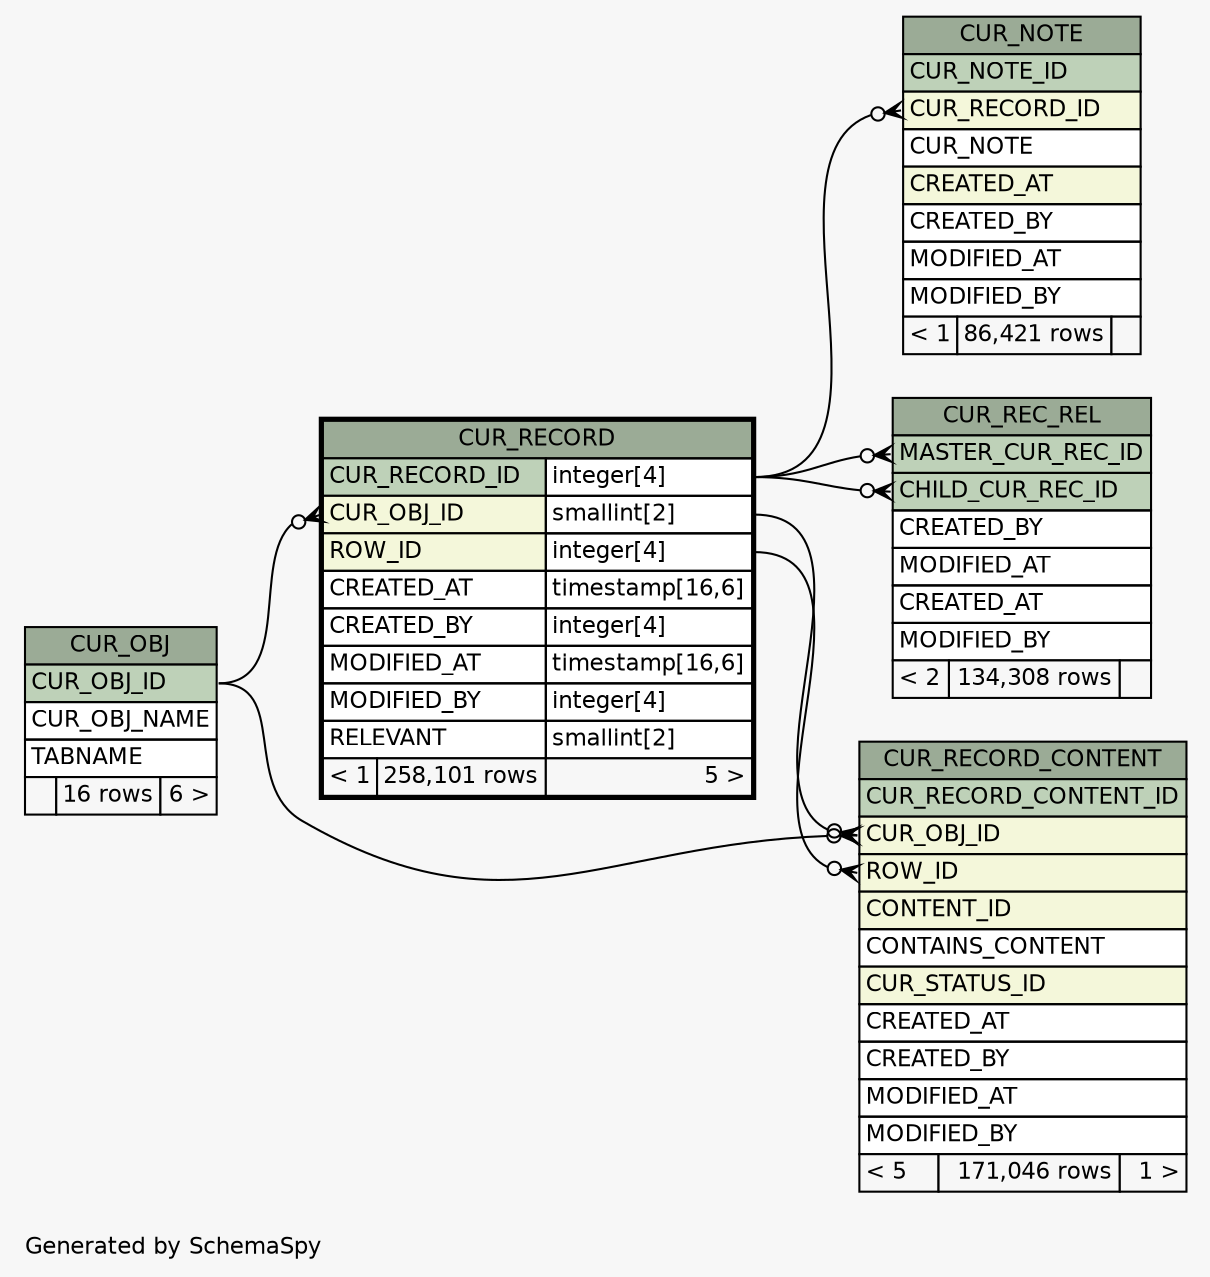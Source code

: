 // dot 2.38.0 on Windows 10 10.0
// SchemaSpy rev Unknown
digraph "oneDegreeRelationshipsDiagram" {
  graph [
    rankdir="RL"
    bgcolor="#f7f7f7"
    label="\nGenerated by SchemaSpy"
    labeljust="l"
    nodesep="0.18"
    ranksep="0.46"
    fontname="Helvetica"
    fontsize="11"
  ];
  node [
    fontname="Helvetica"
    fontsize="11"
    shape="plaintext"
  ];
  edge [
    arrowsize="0.8"
  ];
  "CUR_NOTE":"CUR_RECORD_ID":w -> "CUR_RECORD":"CUR_RECORD_ID.type":e [arrowhead=none dir=back arrowtail=crowodot];
  "CUR_REC_REL":"CHILD_CUR_REC_ID":w -> "CUR_RECORD":"CUR_RECORD_ID.type":e [arrowhead=none dir=back arrowtail=crowodot];
  "CUR_REC_REL":"MASTER_CUR_REC_ID":w -> "CUR_RECORD":"CUR_RECORD_ID.type":e [arrowhead=none dir=back arrowtail=crowodot];
  "CUR_RECORD":"CUR_OBJ_ID":w -> "CUR_OBJ":"CUR_OBJ_ID":e [arrowhead=none dir=back arrowtail=crowodot];
  "CUR_RECORD_CONTENT":"CUR_OBJ_ID":w -> "CUR_OBJ":"CUR_OBJ_ID":e [arrowhead=none dir=back arrowtail=crowodot];
  "CUR_RECORD_CONTENT":"CUR_OBJ_ID":w -> "CUR_RECORD":"CUR_OBJ_ID.type":e [arrowhead=none dir=back arrowtail=crowodot];
  "CUR_RECORD_CONTENT":"ROW_ID":w -> "CUR_RECORD":"ROW_ID.type":e [arrowhead=none dir=back arrowtail=crowodot];
  "CUR_NOTE" [
    label=<
    <TABLE BORDER="0" CELLBORDER="1" CELLSPACING="0" BGCOLOR="#ffffff">
      <TR><TD COLSPAN="3" BGCOLOR="#9bab96" ALIGN="CENTER">CUR_NOTE</TD></TR>
      <TR><TD PORT="CUR_NOTE_ID" COLSPAN="3" BGCOLOR="#bed1b8" ALIGN="LEFT">CUR_NOTE_ID</TD></TR>
      <TR><TD PORT="CUR_RECORD_ID" COLSPAN="3" BGCOLOR="#f4f7da" ALIGN="LEFT">CUR_RECORD_ID</TD></TR>
      <TR><TD PORT="CUR_NOTE" COLSPAN="3" ALIGN="LEFT">CUR_NOTE</TD></TR>
      <TR><TD PORT="CREATED_AT" COLSPAN="3" BGCOLOR="#f4f7da" ALIGN="LEFT">CREATED_AT</TD></TR>
      <TR><TD PORT="CREATED_BY" COLSPAN="3" ALIGN="LEFT">CREATED_BY</TD></TR>
      <TR><TD PORT="MODIFIED_AT" COLSPAN="3" ALIGN="LEFT">MODIFIED_AT</TD></TR>
      <TR><TD PORT="MODIFIED_BY" COLSPAN="3" ALIGN="LEFT">MODIFIED_BY</TD></TR>
      <TR><TD ALIGN="LEFT" BGCOLOR="#f7f7f7">&lt; 1</TD><TD ALIGN="RIGHT" BGCOLOR="#f7f7f7">86,421 rows</TD><TD ALIGN="RIGHT" BGCOLOR="#f7f7f7">  </TD></TR>
    </TABLE>>
    URL="CUR_NOTE.html"
    tooltip="CUR_NOTE"
  ];
  "CUR_OBJ" [
    label=<
    <TABLE BORDER="0" CELLBORDER="1" CELLSPACING="0" BGCOLOR="#ffffff">
      <TR><TD COLSPAN="3" BGCOLOR="#9bab96" ALIGN="CENTER">CUR_OBJ</TD></TR>
      <TR><TD PORT="CUR_OBJ_ID" COLSPAN="3" BGCOLOR="#bed1b8" ALIGN="LEFT">CUR_OBJ_ID</TD></TR>
      <TR><TD PORT="CUR_OBJ_NAME" COLSPAN="3" ALIGN="LEFT">CUR_OBJ_NAME</TD></TR>
      <TR><TD PORT="TABNAME" COLSPAN="3" ALIGN="LEFT">TABNAME</TD></TR>
      <TR><TD ALIGN="LEFT" BGCOLOR="#f7f7f7">  </TD><TD ALIGN="RIGHT" BGCOLOR="#f7f7f7">16 rows</TD><TD ALIGN="RIGHT" BGCOLOR="#f7f7f7">6 &gt;</TD></TR>
    </TABLE>>
    URL="CUR_OBJ.html"
    tooltip="CUR_OBJ"
  ];
  "CUR_REC_REL" [
    label=<
    <TABLE BORDER="0" CELLBORDER="1" CELLSPACING="0" BGCOLOR="#ffffff">
      <TR><TD COLSPAN="3" BGCOLOR="#9bab96" ALIGN="CENTER">CUR_REC_REL</TD></TR>
      <TR><TD PORT="MASTER_CUR_REC_ID" COLSPAN="3" BGCOLOR="#bed1b8" ALIGN="LEFT">MASTER_CUR_REC_ID</TD></TR>
      <TR><TD PORT="CHILD_CUR_REC_ID" COLSPAN="3" BGCOLOR="#bed1b8" ALIGN="LEFT">CHILD_CUR_REC_ID</TD></TR>
      <TR><TD PORT="CREATED_BY" COLSPAN="3" ALIGN="LEFT">CREATED_BY</TD></TR>
      <TR><TD PORT="MODIFIED_AT" COLSPAN="3" ALIGN="LEFT">MODIFIED_AT</TD></TR>
      <TR><TD PORT="CREATED_AT" COLSPAN="3" ALIGN="LEFT">CREATED_AT</TD></TR>
      <TR><TD PORT="MODIFIED_BY" COLSPAN="3" ALIGN="LEFT">MODIFIED_BY</TD></TR>
      <TR><TD ALIGN="LEFT" BGCOLOR="#f7f7f7">&lt; 2</TD><TD ALIGN="RIGHT" BGCOLOR="#f7f7f7">134,308 rows</TD><TD ALIGN="RIGHT" BGCOLOR="#f7f7f7">  </TD></TR>
    </TABLE>>
    URL="CUR_REC_REL.html"
    tooltip="CUR_REC_REL"
  ];
  "CUR_RECORD" [
    label=<
    <TABLE BORDER="2" CELLBORDER="1" CELLSPACING="0" BGCOLOR="#ffffff">
      <TR><TD COLSPAN="3" BGCOLOR="#9bab96" ALIGN="CENTER">CUR_RECORD</TD></TR>
      <TR><TD PORT="CUR_RECORD_ID" COLSPAN="2" BGCOLOR="#bed1b8" ALIGN="LEFT">CUR_RECORD_ID</TD><TD PORT="CUR_RECORD_ID.type" ALIGN="LEFT">integer[4]</TD></TR>
      <TR><TD PORT="CUR_OBJ_ID" COLSPAN="2" BGCOLOR="#f4f7da" ALIGN="LEFT">CUR_OBJ_ID</TD><TD PORT="CUR_OBJ_ID.type" ALIGN="LEFT">smallint[2]</TD></TR>
      <TR><TD PORT="ROW_ID" COLSPAN="2" BGCOLOR="#f4f7da" ALIGN="LEFT">ROW_ID</TD><TD PORT="ROW_ID.type" ALIGN="LEFT">integer[4]</TD></TR>
      <TR><TD PORT="CREATED_AT" COLSPAN="2" ALIGN="LEFT">CREATED_AT</TD><TD PORT="CREATED_AT.type" ALIGN="LEFT">timestamp[16,6]</TD></TR>
      <TR><TD PORT="CREATED_BY" COLSPAN="2" ALIGN="LEFT">CREATED_BY</TD><TD PORT="CREATED_BY.type" ALIGN="LEFT">integer[4]</TD></TR>
      <TR><TD PORT="MODIFIED_AT" COLSPAN="2" ALIGN="LEFT">MODIFIED_AT</TD><TD PORT="MODIFIED_AT.type" ALIGN="LEFT">timestamp[16,6]</TD></TR>
      <TR><TD PORT="MODIFIED_BY" COLSPAN="2" ALIGN="LEFT">MODIFIED_BY</TD><TD PORT="MODIFIED_BY.type" ALIGN="LEFT">integer[4]</TD></TR>
      <TR><TD PORT="RELEVANT" COLSPAN="2" ALIGN="LEFT">RELEVANT</TD><TD PORT="RELEVANT.type" ALIGN="LEFT">smallint[2]</TD></TR>
      <TR><TD ALIGN="LEFT" BGCOLOR="#f7f7f7">&lt; 1</TD><TD ALIGN="RIGHT" BGCOLOR="#f7f7f7">258,101 rows</TD><TD ALIGN="RIGHT" BGCOLOR="#f7f7f7">5 &gt;</TD></TR>
    </TABLE>>
    URL="CUR_RECORD.html"
    tooltip="CUR_RECORD"
  ];
  "CUR_RECORD_CONTENT" [
    label=<
    <TABLE BORDER="0" CELLBORDER="1" CELLSPACING="0" BGCOLOR="#ffffff">
      <TR><TD COLSPAN="3" BGCOLOR="#9bab96" ALIGN="CENTER">CUR_RECORD_CONTENT</TD></TR>
      <TR><TD PORT="CUR_RECORD_CONTENT_ID" COLSPAN="3" BGCOLOR="#bed1b8" ALIGN="LEFT">CUR_RECORD_CONTENT_ID</TD></TR>
      <TR><TD PORT="CUR_OBJ_ID" COLSPAN="3" BGCOLOR="#f4f7da" ALIGN="LEFT">CUR_OBJ_ID</TD></TR>
      <TR><TD PORT="ROW_ID" COLSPAN="3" BGCOLOR="#f4f7da" ALIGN="LEFT">ROW_ID</TD></TR>
      <TR><TD PORT="CONTENT_ID" COLSPAN="3" BGCOLOR="#f4f7da" ALIGN="LEFT">CONTENT_ID</TD></TR>
      <TR><TD PORT="CONTAINS_CONTENT" COLSPAN="3" ALIGN="LEFT">CONTAINS_CONTENT</TD></TR>
      <TR><TD PORT="CUR_STATUS_ID" COLSPAN="3" BGCOLOR="#f4f7da" ALIGN="LEFT">CUR_STATUS_ID</TD></TR>
      <TR><TD PORT="CREATED_AT" COLSPAN="3" ALIGN="LEFT">CREATED_AT</TD></TR>
      <TR><TD PORT="CREATED_BY" COLSPAN="3" ALIGN="LEFT">CREATED_BY</TD></TR>
      <TR><TD PORT="MODIFIED_AT" COLSPAN="3" ALIGN="LEFT">MODIFIED_AT</TD></TR>
      <TR><TD PORT="MODIFIED_BY" COLSPAN="3" ALIGN="LEFT">MODIFIED_BY</TD></TR>
      <TR><TD ALIGN="LEFT" BGCOLOR="#f7f7f7">&lt; 5</TD><TD ALIGN="RIGHT" BGCOLOR="#f7f7f7">171,046 rows</TD><TD ALIGN="RIGHT" BGCOLOR="#f7f7f7">1 &gt;</TD></TR>
    </TABLE>>
    URL="CUR_RECORD_CONTENT.html"
    tooltip="CUR_RECORD_CONTENT"
  ];
}

